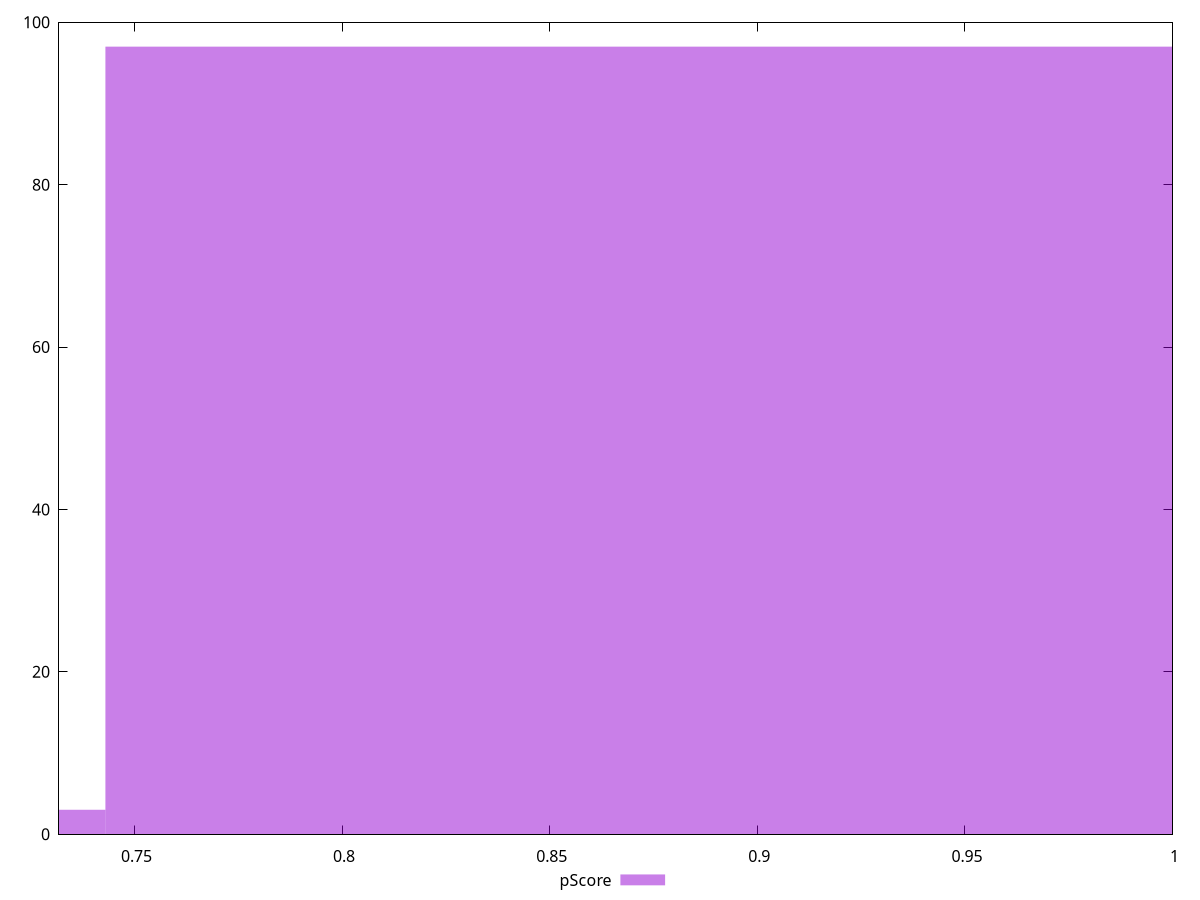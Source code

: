 reset

$pScore <<EOF
0.891605473699816 97
0.5944036491332106 3
EOF

set key outside below
set boxwidth 0.2972018245666053
set xrange [0.7318288888888889:1]
set yrange [0:100]
set trange [0:100]
set style fill transparent solid 0.5 noborder
set terminal svg size 640, 490 enhanced background rgb 'white'
set output "report_00009_2021-02-08T22-37-41.559Z/uses-rel-preconnect/samples/pages/pScore/histogram.svg"

plot $pScore title "pScore" with boxes

reset
